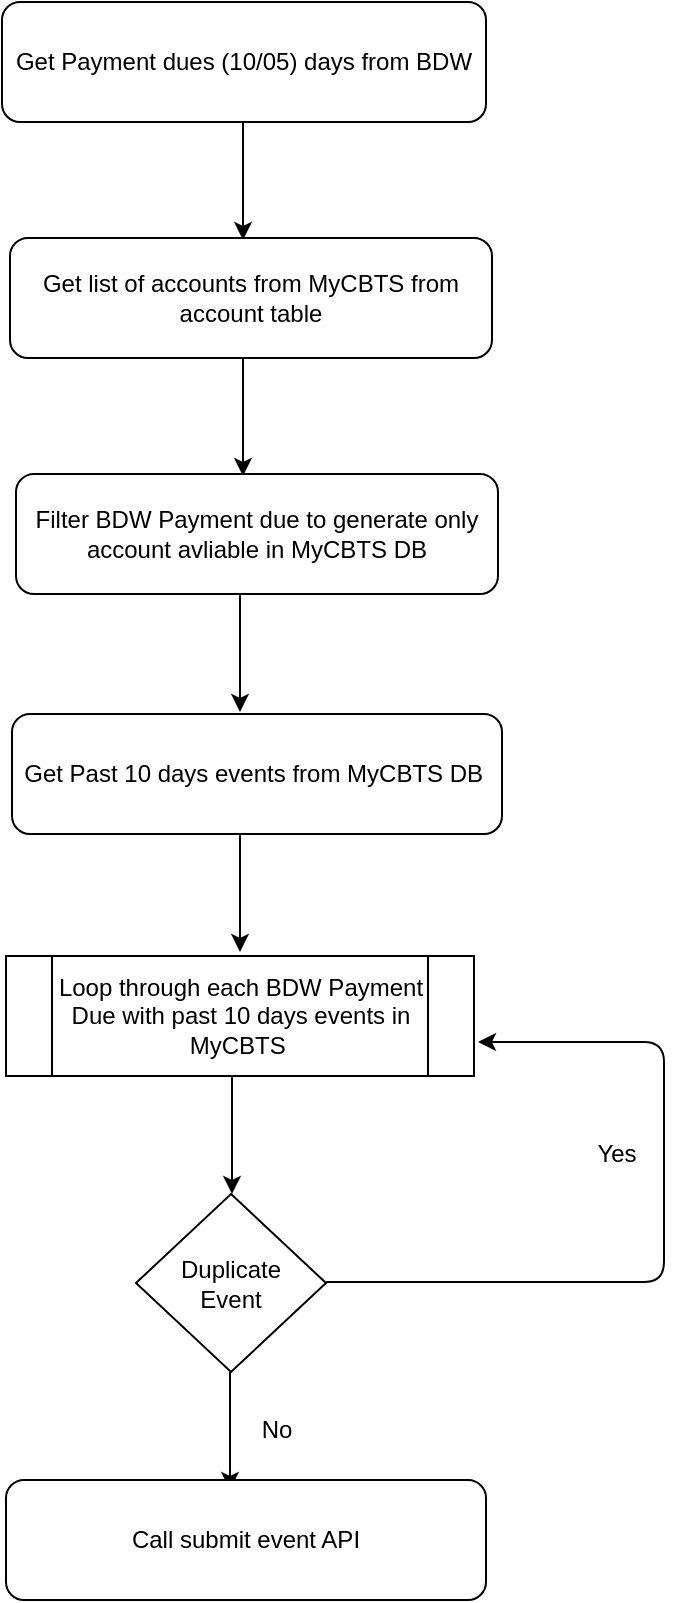 <mxfile version="13.7.7" type="github">
  <diagram id="PWGpXxWR0i6Xsw6y2vkb" name="Page-1">
    <mxGraphModel dx="1038" dy="580" grid="0" gridSize="10" guides="1" tooltips="1" connect="1" arrows="1" fold="1" page="1" pageScale="1" pageWidth="850" pageHeight="1100" math="0" shadow="0">
      <root>
        <mxCell id="0" />
        <mxCell id="1" parent="0" />
        <mxCell id="CO62IfT-Z1oSHVvPo4TD-1" value="Get Payment dues (10/05) days from BDW" style="rounded=1;whiteSpace=wrap;html=1;" parent="1" vertex="1">
          <mxGeometry x="306" y="73" width="242" height="60" as="geometry" />
        </mxCell>
        <mxCell id="CO62IfT-Z1oSHVvPo4TD-2" value="" style="endArrow=classic;html=1;" parent="1" edge="1">
          <mxGeometry width="50" height="50" relative="1" as="geometry">
            <mxPoint x="426.5" y="133" as="sourcePoint" />
            <mxPoint x="426.5" y="192" as="targetPoint" />
          </mxGeometry>
        </mxCell>
        <mxCell id="CO62IfT-Z1oSHVvPo4TD-3" value="Get list of accounts from MyCBTS from account table" style="rounded=1;whiteSpace=wrap;html=1;" parent="1" vertex="1">
          <mxGeometry x="310" y="191" width="241" height="60" as="geometry" />
        </mxCell>
        <mxCell id="CO62IfT-Z1oSHVvPo4TD-4" value="" style="endArrow=classic;html=1;" parent="1" edge="1">
          <mxGeometry width="50" height="50" relative="1" as="geometry">
            <mxPoint x="426.5" y="251" as="sourcePoint" />
            <mxPoint x="426.5" y="310" as="targetPoint" />
          </mxGeometry>
        </mxCell>
        <mxCell id="CO62IfT-Z1oSHVvPo4TD-5" value="Filter BDW Payment due to generate only account avliable in MyCBTS DB" style="rounded=1;whiteSpace=wrap;html=1;" parent="1" vertex="1">
          <mxGeometry x="313" y="309" width="241" height="60" as="geometry" />
        </mxCell>
        <mxCell id="CO62IfT-Z1oSHVvPo4TD-6" value="Get Past 10 days events from MyCBTS DB&amp;nbsp;" style="rounded=1;whiteSpace=wrap;html=1;" parent="1" vertex="1">
          <mxGeometry x="311" y="429" width="245" height="60" as="geometry" />
        </mxCell>
        <mxCell id="CO62IfT-Z1oSHVvPo4TD-7" value="" style="endArrow=classic;html=1;" parent="1" edge="1">
          <mxGeometry width="50" height="50" relative="1" as="geometry">
            <mxPoint x="425" y="369" as="sourcePoint" />
            <mxPoint x="425" y="428" as="targetPoint" />
          </mxGeometry>
        </mxCell>
        <mxCell id="CO62IfT-Z1oSHVvPo4TD-8" value="Loop through each BDW Payment Due with past 10 days events in MyCBTS&amp;nbsp;" style="shape=process;whiteSpace=wrap;html=1;backgroundOutline=1;" parent="1" vertex="1">
          <mxGeometry x="308" y="550" width="234" height="60" as="geometry" />
        </mxCell>
        <mxCell id="CO62IfT-Z1oSHVvPo4TD-9" value="" style="endArrow=classic;html=1;" parent="1" edge="1">
          <mxGeometry width="50" height="50" relative="1" as="geometry">
            <mxPoint x="425" y="489" as="sourcePoint" />
            <mxPoint x="425" y="548" as="targetPoint" />
          </mxGeometry>
        </mxCell>
        <mxCell id="CO62IfT-Z1oSHVvPo4TD-10" value="" style="endArrow=classic;html=1;" parent="1" edge="1">
          <mxGeometry width="50" height="50" relative="1" as="geometry">
            <mxPoint x="421" y="610" as="sourcePoint" />
            <mxPoint x="421" y="669" as="targetPoint" />
          </mxGeometry>
        </mxCell>
        <mxCell id="CO62IfT-Z1oSHVvPo4TD-11" value="Duplicate &lt;br&gt;Event" style="rhombus;whiteSpace=wrap;html=1;" parent="1" vertex="1">
          <mxGeometry x="373" y="669" width="95" height="89" as="geometry" />
        </mxCell>
        <mxCell id="CO62IfT-Z1oSHVvPo4TD-12" value="" style="endArrow=classic;html=1;" parent="1" edge="1">
          <mxGeometry width="50" height="50" relative="1" as="geometry">
            <mxPoint x="468" y="713" as="sourcePoint" />
            <mxPoint x="544" y="593" as="targetPoint" />
            <Array as="points">
              <mxPoint x="637" y="713" />
              <mxPoint x="637" y="593" />
              <mxPoint x="612" y="593" />
            </Array>
          </mxGeometry>
        </mxCell>
        <mxCell id="CO62IfT-Z1oSHVvPo4TD-13" value="Yes" style="text;html=1;align=center;verticalAlign=middle;resizable=0;points=[];autosize=1;" parent="1" vertex="1">
          <mxGeometry x="598" y="640" width="29" height="18" as="geometry" />
        </mxCell>
        <mxCell id="CO62IfT-Z1oSHVvPo4TD-14" value="" style="endArrow=classic;html=1;" parent="1" edge="1">
          <mxGeometry width="50" height="50" relative="1" as="geometry">
            <mxPoint x="420" y="758" as="sourcePoint" />
            <mxPoint x="420" y="817" as="targetPoint" />
          </mxGeometry>
        </mxCell>
        <mxCell id="CO62IfT-Z1oSHVvPo4TD-15" value="No" style="text;html=1;align=center;verticalAlign=middle;resizable=0;points=[];autosize=1;" parent="1" vertex="1">
          <mxGeometry x="430" y="778" width="25" height="18" as="geometry" />
        </mxCell>
        <mxCell id="CO62IfT-Z1oSHVvPo4TD-18" value="Call submit event API" style="rounded=1;whiteSpace=wrap;html=1;" parent="1" vertex="1">
          <mxGeometry x="308" y="812" width="240" height="60" as="geometry" />
        </mxCell>
      </root>
    </mxGraphModel>
  </diagram>
</mxfile>
